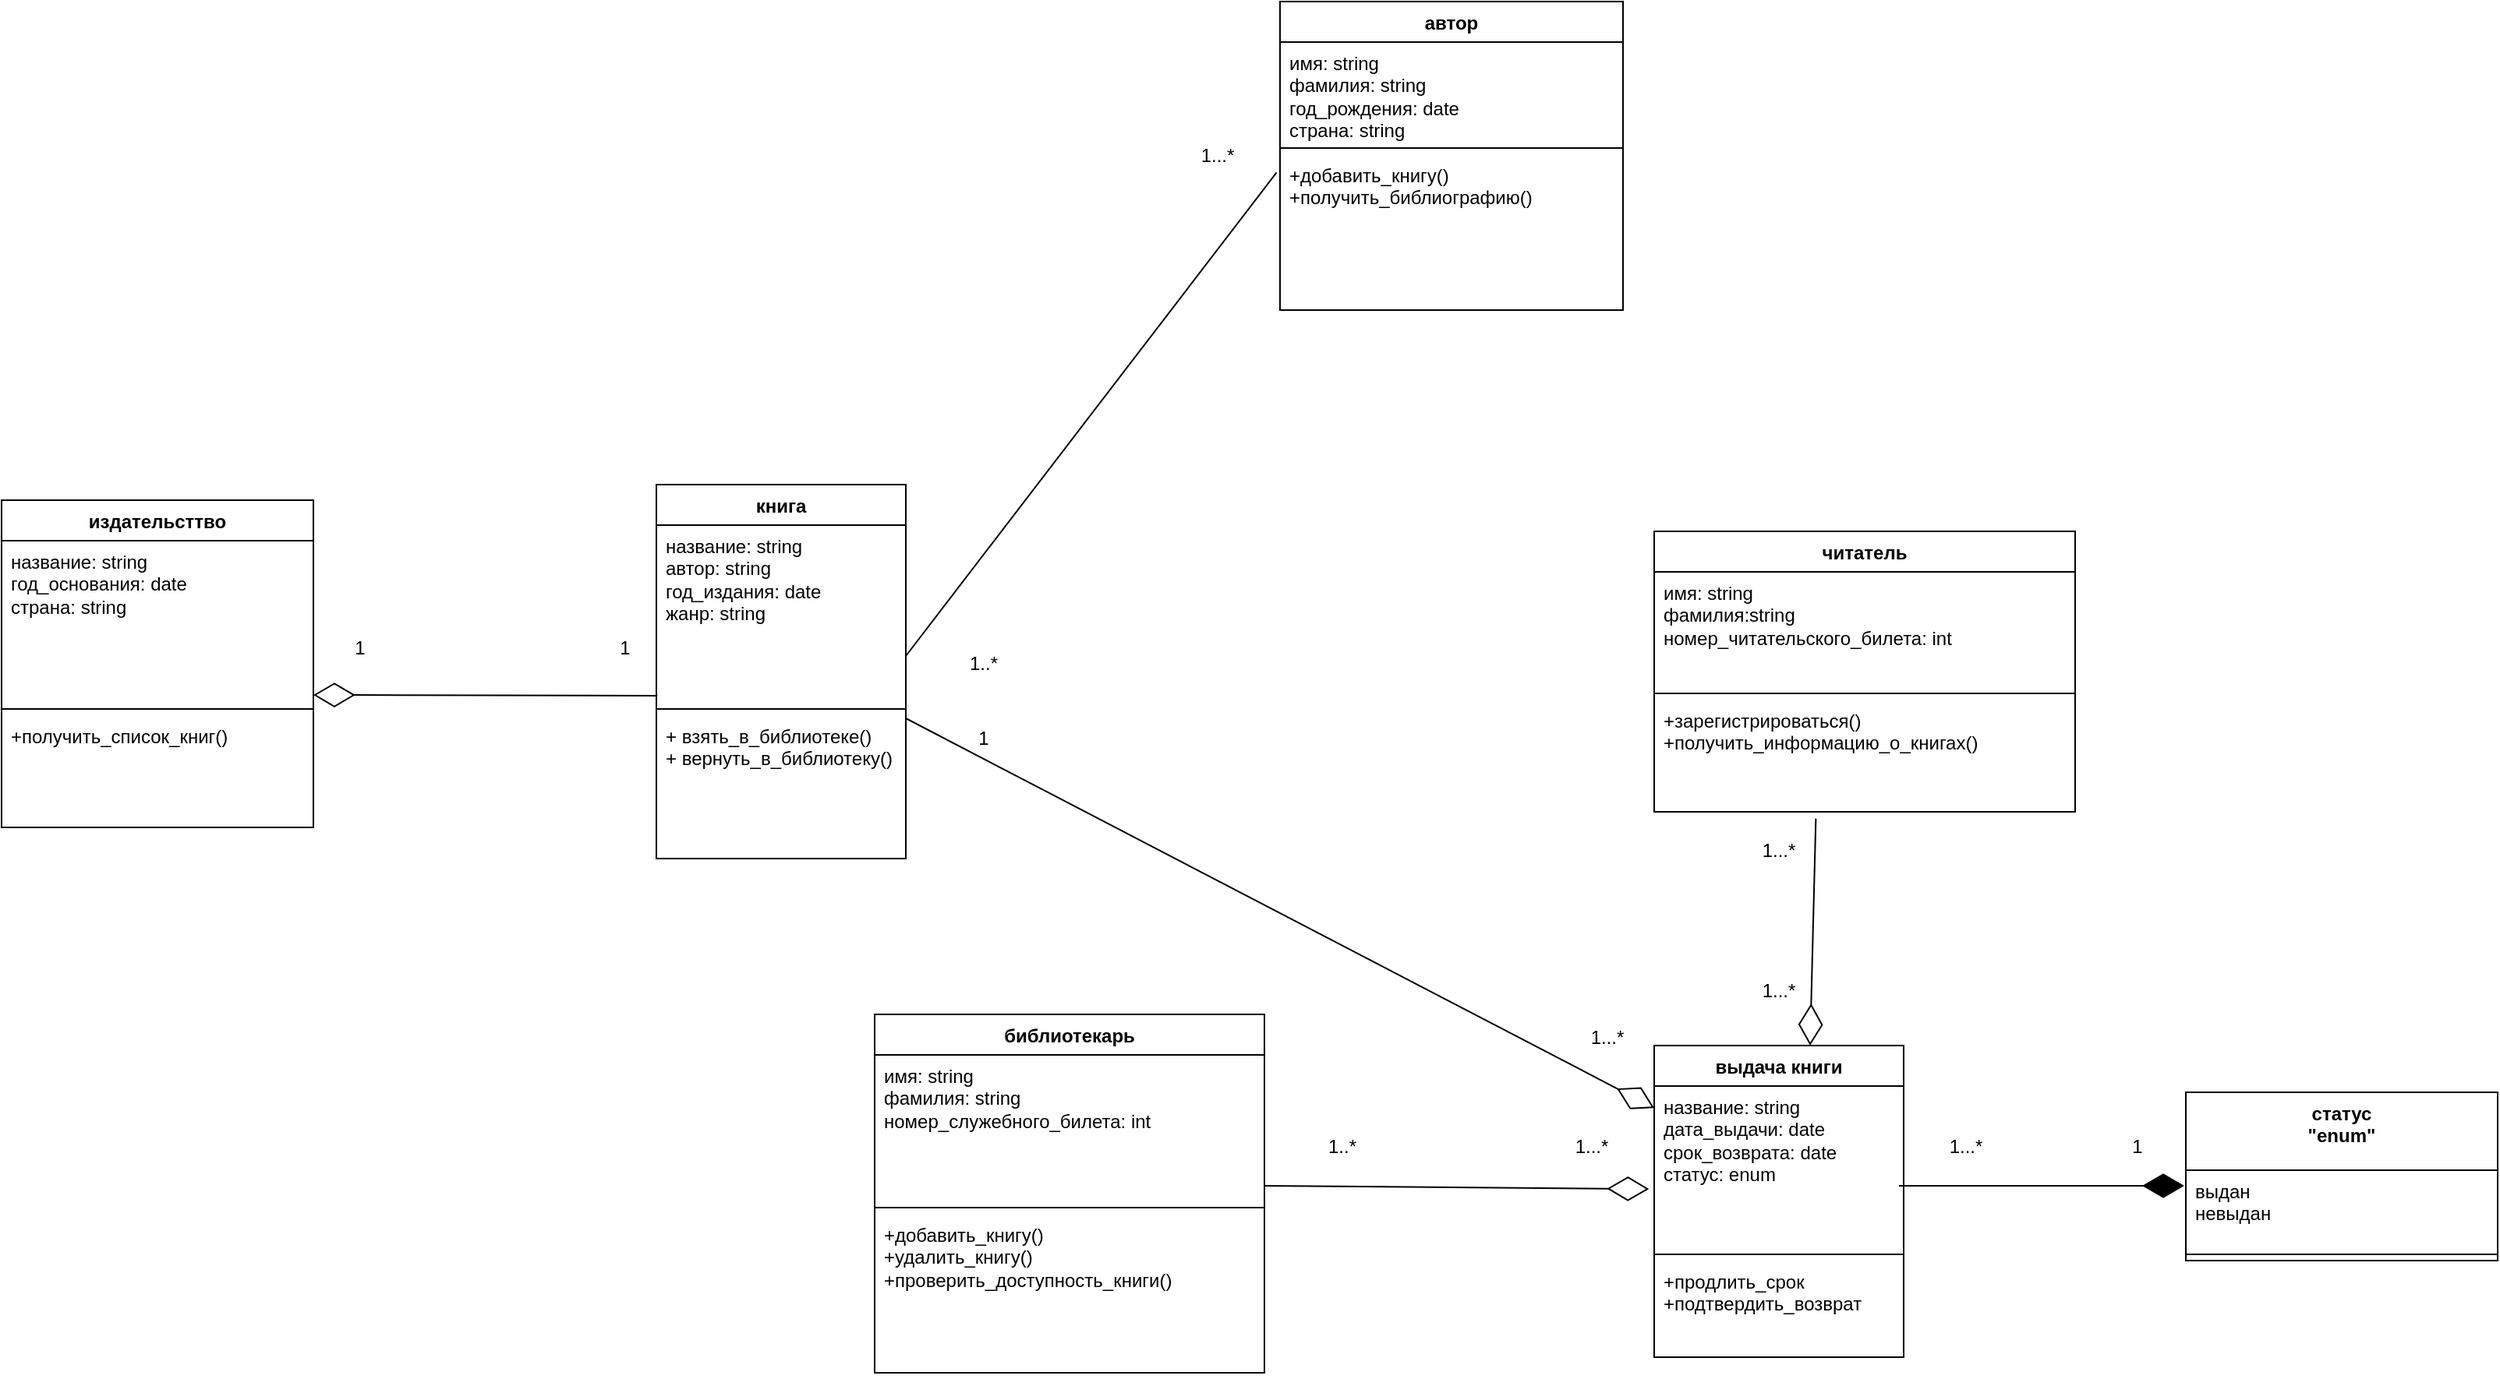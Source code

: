 <mxfile version="28.0.7">
  <diagram name="Страница — 1" id="nXQY2AvJAwLtZM8BchyJ">
    <mxGraphModel dx="3156" dy="2224" grid="1" gridSize="10" guides="1" tooltips="1" connect="1" arrows="1" fold="1" page="1" pageScale="1" pageWidth="827" pageHeight="1169" math="0" shadow="0">
      <root>
        <mxCell id="0" />
        <mxCell id="1" parent="0" />
        <mxCell id="Z1yPOYR2FXF6yf4r_pl1-2" value="книга" style="swimlane;fontStyle=1;align=center;verticalAlign=top;childLayout=stackLayout;horizontal=1;startSize=26;horizontalStack=0;resizeParent=1;resizeParentMax=0;resizeLast=0;collapsible=1;marginBottom=0;whiteSpace=wrap;html=1;" vertex="1" parent="1">
          <mxGeometry x="60" y="170" width="160" height="240" as="geometry" />
        </mxCell>
        <mxCell id="Z1yPOYR2FXF6yf4r_pl1-3" value="название: string&lt;br&gt;&lt;div&gt;автор:&amp;nbsp;string&lt;br&gt;год_издания: date&lt;br&gt;жанр: string&lt;br&gt;&lt;br&gt;&lt;/div&gt;" style="text;strokeColor=none;fillColor=none;align=left;verticalAlign=top;spacingLeft=4;spacingRight=4;overflow=hidden;rotatable=0;points=[[0,0.5],[1,0.5]];portConstraint=eastwest;whiteSpace=wrap;html=1;" vertex="1" parent="Z1yPOYR2FXF6yf4r_pl1-2">
          <mxGeometry y="26" width="160" height="114" as="geometry" />
        </mxCell>
        <mxCell id="Z1yPOYR2FXF6yf4r_pl1-4" value="" style="line;strokeWidth=1;fillColor=none;align=left;verticalAlign=middle;spacingTop=-1;spacingLeft=3;spacingRight=3;rotatable=0;labelPosition=right;points=[];portConstraint=eastwest;strokeColor=inherit;" vertex="1" parent="Z1yPOYR2FXF6yf4r_pl1-2">
          <mxGeometry y="140" width="160" height="8" as="geometry" />
        </mxCell>
        <mxCell id="Z1yPOYR2FXF6yf4r_pl1-5" value="+ взять_в_библиотеке()&lt;br&gt;+ вернуть_в_библиотеку()" style="text;strokeColor=none;fillColor=none;align=left;verticalAlign=top;spacingLeft=4;spacingRight=4;overflow=hidden;rotatable=0;points=[[0,0.5],[1,0.5]];portConstraint=eastwest;whiteSpace=wrap;html=1;" vertex="1" parent="Z1yPOYR2FXF6yf4r_pl1-2">
          <mxGeometry y="148" width="160" height="92" as="geometry" />
        </mxCell>
        <mxCell id="Z1yPOYR2FXF6yf4r_pl1-6" value="читатель" style="swimlane;fontStyle=1;align=center;verticalAlign=top;childLayout=stackLayout;horizontal=1;startSize=26;horizontalStack=0;resizeParent=1;resizeParentMax=0;resizeLast=0;collapsible=1;marginBottom=0;whiteSpace=wrap;html=1;" vertex="1" parent="1">
          <mxGeometry x="700" y="200" width="270" height="180" as="geometry" />
        </mxCell>
        <mxCell id="Z1yPOYR2FXF6yf4r_pl1-7" value="имя:&amp;nbsp;string&lt;br&gt;фамилия:string &lt;br&gt;номер_читательского_билета: int" style="text;strokeColor=none;fillColor=none;align=left;verticalAlign=top;spacingLeft=4;spacingRight=4;overflow=hidden;rotatable=0;points=[[0,0.5],[1,0.5]];portConstraint=eastwest;whiteSpace=wrap;html=1;" vertex="1" parent="Z1yPOYR2FXF6yf4r_pl1-6">
          <mxGeometry y="26" width="270" height="74" as="geometry" />
        </mxCell>
        <mxCell id="Z1yPOYR2FXF6yf4r_pl1-8" value="" style="line;strokeWidth=1;fillColor=none;align=left;verticalAlign=middle;spacingTop=-1;spacingLeft=3;spacingRight=3;rotatable=0;labelPosition=right;points=[];portConstraint=eastwest;strokeColor=inherit;" vertex="1" parent="Z1yPOYR2FXF6yf4r_pl1-6">
          <mxGeometry y="100" width="270" height="8" as="geometry" />
        </mxCell>
        <mxCell id="Z1yPOYR2FXF6yf4r_pl1-9" value="+зарегистрироваться()&lt;br&gt;+получить_информацию_о_книгах()" style="text;strokeColor=none;fillColor=none;align=left;verticalAlign=top;spacingLeft=4;spacingRight=4;overflow=hidden;rotatable=0;points=[[0,0.5],[1,0.5]];portConstraint=eastwest;whiteSpace=wrap;html=1;" vertex="1" parent="Z1yPOYR2FXF6yf4r_pl1-6">
          <mxGeometry y="108" width="270" height="72" as="geometry" />
        </mxCell>
        <mxCell id="Z1yPOYR2FXF6yf4r_pl1-10" value="библиотекарь" style="swimlane;fontStyle=1;align=center;verticalAlign=top;childLayout=stackLayout;horizontal=1;startSize=26;horizontalStack=0;resizeParent=1;resizeParentMax=0;resizeLast=0;collapsible=1;marginBottom=0;whiteSpace=wrap;html=1;" vertex="1" parent="1">
          <mxGeometry x="200" y="510" width="250" height="230" as="geometry" />
        </mxCell>
        <mxCell id="Z1yPOYR2FXF6yf4r_pl1-11" value="имя: string&lt;br&gt;фамилия:&amp;nbsp;string&lt;br&gt;номер_служебного_билета: int" style="text;strokeColor=none;fillColor=none;align=left;verticalAlign=top;spacingLeft=4;spacingRight=4;overflow=hidden;rotatable=0;points=[[0,0.5],[1,0.5]];portConstraint=eastwest;whiteSpace=wrap;html=1;" vertex="1" parent="Z1yPOYR2FXF6yf4r_pl1-10">
          <mxGeometry y="26" width="250" height="94" as="geometry" />
        </mxCell>
        <mxCell id="Z1yPOYR2FXF6yf4r_pl1-12" value="" style="line;strokeWidth=1;fillColor=none;align=left;verticalAlign=middle;spacingTop=-1;spacingLeft=3;spacingRight=3;rotatable=0;labelPosition=right;points=[];portConstraint=eastwest;strokeColor=inherit;" vertex="1" parent="Z1yPOYR2FXF6yf4r_pl1-10">
          <mxGeometry y="120" width="250" height="8" as="geometry" />
        </mxCell>
        <mxCell id="Z1yPOYR2FXF6yf4r_pl1-13" value="+добавить_книгу()&lt;br&gt;+удалить_книгу()&lt;br&gt;+проверить_доступность_книги()" style="text;strokeColor=none;fillColor=none;align=left;verticalAlign=top;spacingLeft=4;spacingRight=4;overflow=hidden;rotatable=0;points=[[0,0.5],[1,0.5]];portConstraint=eastwest;whiteSpace=wrap;html=1;" vertex="1" parent="Z1yPOYR2FXF6yf4r_pl1-10">
          <mxGeometry y="128" width="250" height="102" as="geometry" />
        </mxCell>
        <mxCell id="Z1yPOYR2FXF6yf4r_pl1-14" value="автор" style="swimlane;fontStyle=1;align=center;verticalAlign=top;childLayout=stackLayout;horizontal=1;startSize=26;horizontalStack=0;resizeParent=1;resizeParentMax=0;resizeLast=0;collapsible=1;marginBottom=0;whiteSpace=wrap;html=1;" vertex="1" parent="1">
          <mxGeometry x="460" y="-140" width="220" height="198" as="geometry" />
        </mxCell>
        <mxCell id="Z1yPOYR2FXF6yf4r_pl1-15" value="имя: string&lt;br&gt;фамилия:&amp;nbsp;string&lt;br&gt;год_рождения: date&lt;br&gt;страна:&amp;nbsp;string" style="text;strokeColor=none;fillColor=none;align=left;verticalAlign=top;spacingLeft=4;spacingRight=4;overflow=hidden;rotatable=0;points=[[0,0.5],[1,0.5]];portConstraint=eastwest;whiteSpace=wrap;html=1;" vertex="1" parent="Z1yPOYR2FXF6yf4r_pl1-14">
          <mxGeometry y="26" width="220" height="64" as="geometry" />
        </mxCell>
        <mxCell id="Z1yPOYR2FXF6yf4r_pl1-16" value="" style="line;strokeWidth=1;fillColor=none;align=left;verticalAlign=middle;spacingTop=-1;spacingLeft=3;spacingRight=3;rotatable=0;labelPosition=right;points=[];portConstraint=eastwest;strokeColor=inherit;" vertex="1" parent="Z1yPOYR2FXF6yf4r_pl1-14">
          <mxGeometry y="90" width="220" height="8" as="geometry" />
        </mxCell>
        <mxCell id="Z1yPOYR2FXF6yf4r_pl1-17" value="+добавить_книгу()&lt;br&gt;+получить_библиографию()" style="text;strokeColor=none;fillColor=none;align=left;verticalAlign=top;spacingLeft=4;spacingRight=4;overflow=hidden;rotatable=0;points=[[0,0.5],[1,0.5]];portConstraint=eastwest;whiteSpace=wrap;html=1;" vertex="1" parent="Z1yPOYR2FXF6yf4r_pl1-14">
          <mxGeometry y="98" width="220" height="100" as="geometry" />
        </mxCell>
        <mxCell id="Z1yPOYR2FXF6yf4r_pl1-18" value="издательсттво" style="swimlane;fontStyle=1;align=center;verticalAlign=top;childLayout=stackLayout;horizontal=1;startSize=26;horizontalStack=0;resizeParent=1;resizeParentMax=0;resizeLast=0;collapsible=1;marginBottom=0;whiteSpace=wrap;html=1;" vertex="1" parent="1">
          <mxGeometry x="-360" y="180" width="200" height="210" as="geometry" />
        </mxCell>
        <mxCell id="Z1yPOYR2FXF6yf4r_pl1-19" value="название:&amp;nbsp;string&lt;div&gt;год_основания: date&lt;/div&gt;&lt;div&gt;страна:&amp;nbsp;string&lt;/div&gt;" style="text;strokeColor=none;fillColor=none;align=left;verticalAlign=top;spacingLeft=4;spacingRight=4;overflow=hidden;rotatable=0;points=[[0,0.5],[1,0.5]];portConstraint=eastwest;whiteSpace=wrap;html=1;" vertex="1" parent="Z1yPOYR2FXF6yf4r_pl1-18">
          <mxGeometry y="26" width="200" height="104" as="geometry" />
        </mxCell>
        <mxCell id="Z1yPOYR2FXF6yf4r_pl1-20" value="" style="line;strokeWidth=1;fillColor=none;align=left;verticalAlign=middle;spacingTop=-1;spacingLeft=3;spacingRight=3;rotatable=0;labelPosition=right;points=[];portConstraint=eastwest;strokeColor=inherit;" vertex="1" parent="Z1yPOYR2FXF6yf4r_pl1-18">
          <mxGeometry y="130" width="200" height="8" as="geometry" />
        </mxCell>
        <mxCell id="Z1yPOYR2FXF6yf4r_pl1-21" value="+получить_список_книг()" style="text;strokeColor=none;fillColor=none;align=left;verticalAlign=top;spacingLeft=4;spacingRight=4;overflow=hidden;rotatable=0;points=[[0,0.5],[1,0.5]];portConstraint=eastwest;whiteSpace=wrap;html=1;" vertex="1" parent="Z1yPOYR2FXF6yf4r_pl1-18">
          <mxGeometry y="138" width="200" height="72" as="geometry" />
        </mxCell>
        <mxCell id="Z1yPOYR2FXF6yf4r_pl1-22" value="выдача книги" style="swimlane;fontStyle=1;align=center;verticalAlign=top;childLayout=stackLayout;horizontal=1;startSize=26;horizontalStack=0;resizeParent=1;resizeParentMax=0;resizeLast=0;collapsible=1;marginBottom=0;whiteSpace=wrap;html=1;" vertex="1" parent="1">
          <mxGeometry x="700" y="530" width="160" height="200" as="geometry" />
        </mxCell>
        <mxCell id="Z1yPOYR2FXF6yf4r_pl1-23" value="&lt;div&gt;название: string&lt;/div&gt;дата_выдачи: date&lt;br&gt;срок_возврата: date&lt;br&gt;статус: enum&lt;div&gt;&lt;br/&gt;&lt;/div&gt;" style="text;strokeColor=none;fillColor=none;align=left;verticalAlign=top;spacingLeft=4;spacingRight=4;overflow=hidden;rotatable=0;points=[[0,0.5],[1,0.5]];portConstraint=eastwest;whiteSpace=wrap;html=1;" vertex="1" parent="Z1yPOYR2FXF6yf4r_pl1-22">
          <mxGeometry y="26" width="160" height="104" as="geometry" />
        </mxCell>
        <mxCell id="Z1yPOYR2FXF6yf4r_pl1-24" value="" style="line;strokeWidth=1;fillColor=none;align=left;verticalAlign=middle;spacingTop=-1;spacingLeft=3;spacingRight=3;rotatable=0;labelPosition=right;points=[];portConstraint=eastwest;strokeColor=inherit;" vertex="1" parent="Z1yPOYR2FXF6yf4r_pl1-22">
          <mxGeometry y="130" width="160" height="8" as="geometry" />
        </mxCell>
        <mxCell id="Z1yPOYR2FXF6yf4r_pl1-25" value="+продлить_срок&lt;br&gt;+подтвердить_возврат" style="text;strokeColor=none;fillColor=none;align=left;verticalAlign=top;spacingLeft=4;spacingRight=4;overflow=hidden;rotatable=0;points=[[0,0.5],[1,0.5]];portConstraint=eastwest;whiteSpace=wrap;html=1;" vertex="1" parent="Z1yPOYR2FXF6yf4r_pl1-22">
          <mxGeometry y="138" width="160" height="62" as="geometry" />
        </mxCell>
        <mxCell id="Z1yPOYR2FXF6yf4r_pl1-26" value="статус&lt;div&gt;&quot;enum&quot;&lt;/div&gt;" style="swimlane;fontStyle=1;align=center;verticalAlign=top;childLayout=stackLayout;horizontal=1;startSize=50;horizontalStack=0;resizeParent=1;resizeParentMax=0;resizeLast=0;collapsible=1;marginBottom=0;whiteSpace=wrap;html=1;" vertex="1" parent="1">
          <mxGeometry x="1041" y="560" width="200" height="108" as="geometry" />
        </mxCell>
        <mxCell id="Z1yPOYR2FXF6yf4r_pl1-27" value="выдан&lt;div&gt;невыдан&lt;/div&gt;" style="text;strokeColor=none;fillColor=none;align=left;verticalAlign=top;spacingLeft=4;spacingRight=4;overflow=hidden;rotatable=0;points=[[0,0.5],[1,0.5]];portConstraint=eastwest;whiteSpace=wrap;html=1;" vertex="1" parent="Z1yPOYR2FXF6yf4r_pl1-26">
          <mxGeometry y="50" width="200" height="50" as="geometry" />
        </mxCell>
        <mxCell id="Z1yPOYR2FXF6yf4r_pl1-28" value="" style="line;strokeWidth=1;fillColor=none;align=left;verticalAlign=middle;spacingTop=-1;spacingLeft=3;spacingRight=3;rotatable=0;labelPosition=right;points=[];portConstraint=eastwest;strokeColor=inherit;" vertex="1" parent="Z1yPOYR2FXF6yf4r_pl1-26">
          <mxGeometry y="100" width="200" height="8" as="geometry" />
        </mxCell>
        <mxCell id="Z1yPOYR2FXF6yf4r_pl1-34" value="" style="endArrow=none;html=1;rounded=0;entryX=-0.01;entryY=0.117;entryDx=0;entryDy=0;entryPerimeter=0;" edge="1" parent="1" target="Z1yPOYR2FXF6yf4r_pl1-17">
          <mxGeometry width="50" height="50" relative="1" as="geometry">
            <mxPoint x="220" y="280" as="sourcePoint" />
            <mxPoint x="270" y="230" as="targetPoint" />
          </mxGeometry>
        </mxCell>
        <mxCell id="Z1yPOYR2FXF6yf4r_pl1-36" value="1..*" style="text;html=1;align=center;verticalAlign=middle;whiteSpace=wrap;rounded=0;" vertex="1" parent="1">
          <mxGeometry x="240" y="270" width="60" height="30" as="geometry" />
        </mxCell>
        <mxCell id="Z1yPOYR2FXF6yf4r_pl1-37" value="1...*" style="text;html=1;align=center;verticalAlign=middle;whiteSpace=wrap;rounded=0;" vertex="1" parent="1">
          <mxGeometry x="390" y="-56" width="60" height="30" as="geometry" />
        </mxCell>
        <mxCell id="Z1yPOYR2FXF6yf4r_pl1-39" value="" style="endArrow=diamondThin;endFill=0;endSize=24;html=1;rounded=0;exitX=0.004;exitY=0.96;exitDx=0;exitDy=0;exitPerimeter=0;" edge="1" parent="1" source="Z1yPOYR2FXF6yf4r_pl1-3">
          <mxGeometry width="160" relative="1" as="geometry">
            <mxPoint x="-140" y="260" as="sourcePoint" />
            <mxPoint x="-160" y="305" as="targetPoint" />
          </mxGeometry>
        </mxCell>
        <mxCell id="Z1yPOYR2FXF6yf4r_pl1-40" value="1" style="text;html=1;align=center;verticalAlign=middle;whiteSpace=wrap;rounded=0;" vertex="1" parent="1">
          <mxGeometry x="-160" y="260" width="60" height="30" as="geometry" />
        </mxCell>
        <mxCell id="Z1yPOYR2FXF6yf4r_pl1-41" value="1" style="text;html=1;align=center;verticalAlign=middle;whiteSpace=wrap;rounded=0;" vertex="1" parent="1">
          <mxGeometry x="10" y="260" width="60" height="30" as="geometry" />
        </mxCell>
        <mxCell id="Z1yPOYR2FXF6yf4r_pl1-43" value="" style="endArrow=diamondThin;endFill=0;endSize=24;html=1;rounded=0;exitX=0.384;exitY=1.06;exitDx=0;exitDy=0;exitPerimeter=0;" edge="1" parent="1" source="Z1yPOYR2FXF6yf4r_pl1-9">
          <mxGeometry width="160" relative="1" as="geometry">
            <mxPoint x="790" y="520" as="sourcePoint" />
            <mxPoint x="800" y="530" as="targetPoint" />
          </mxGeometry>
        </mxCell>
        <mxCell id="Z1yPOYR2FXF6yf4r_pl1-44" value="1...*" style="text;html=1;align=center;verticalAlign=middle;whiteSpace=wrap;rounded=0;" vertex="1" parent="1">
          <mxGeometry x="750" y="390" width="60" height="30" as="geometry" />
        </mxCell>
        <mxCell id="Z1yPOYR2FXF6yf4r_pl1-45" value="1...*" style="text;html=1;align=center;verticalAlign=middle;whiteSpace=wrap;rounded=0;" vertex="1" parent="1">
          <mxGeometry x="750" y="480" width="60" height="30" as="geometry" />
        </mxCell>
        <mxCell id="Z1yPOYR2FXF6yf4r_pl1-46" value="" style="endArrow=diamondThin;endFill=0;endSize=24;html=1;rounded=0;entryX=-0.021;entryY=0.635;entryDx=0;entryDy=0;entryPerimeter=0;" edge="1" parent="1" target="Z1yPOYR2FXF6yf4r_pl1-23">
          <mxGeometry width="160" relative="1" as="geometry">
            <mxPoint x="450" y="620" as="sourcePoint" />
            <mxPoint x="610" y="620" as="targetPoint" />
          </mxGeometry>
        </mxCell>
        <mxCell id="Z1yPOYR2FXF6yf4r_pl1-47" value="1..*" style="text;html=1;align=center;verticalAlign=middle;whiteSpace=wrap;rounded=0;" vertex="1" parent="1">
          <mxGeometry x="470" y="580" width="60" height="30" as="geometry" />
        </mxCell>
        <mxCell id="Z1yPOYR2FXF6yf4r_pl1-48" value="1...*" style="text;html=1;align=center;verticalAlign=middle;whiteSpace=wrap;rounded=0;" vertex="1" parent="1">
          <mxGeometry x="630" y="580" width="60" height="30" as="geometry" />
        </mxCell>
        <mxCell id="Z1yPOYR2FXF6yf4r_pl1-49" value="" style="endArrow=diamondThin;endFill=0;endSize=24;html=1;rounded=0;entryX=0;entryY=0.135;entryDx=0;entryDy=0;entryPerimeter=0;" edge="1" parent="1" target="Z1yPOYR2FXF6yf4r_pl1-23">
          <mxGeometry width="160" relative="1" as="geometry">
            <mxPoint x="220" y="320" as="sourcePoint" />
            <mxPoint x="380" y="320" as="targetPoint" />
          </mxGeometry>
        </mxCell>
        <mxCell id="Z1yPOYR2FXF6yf4r_pl1-50" value="1" style="text;html=1;align=center;verticalAlign=middle;whiteSpace=wrap;rounded=0;" vertex="1" parent="1">
          <mxGeometry x="240" y="318" width="60" height="30" as="geometry" />
        </mxCell>
        <mxCell id="Z1yPOYR2FXF6yf4r_pl1-51" value="1...*" style="text;html=1;align=center;verticalAlign=middle;whiteSpace=wrap;rounded=0;" vertex="1" parent="1">
          <mxGeometry x="640" y="510" width="60" height="30" as="geometry" />
        </mxCell>
        <mxCell id="Z1yPOYR2FXF6yf4r_pl1-55" value="" style="endArrow=diamondThin;endFill=1;endSize=24;html=1;rounded=0;" edge="1" parent="1">
          <mxGeometry width="160" relative="1" as="geometry">
            <mxPoint x="857" y="620" as="sourcePoint" />
            <mxPoint x="1040" y="620" as="targetPoint" />
          </mxGeometry>
        </mxCell>
        <mxCell id="Z1yPOYR2FXF6yf4r_pl1-57" value="1...*" style="text;html=1;align=center;verticalAlign=middle;whiteSpace=wrap;rounded=0;" vertex="1" parent="1">
          <mxGeometry x="870" y="580" width="60" height="30" as="geometry" />
        </mxCell>
        <mxCell id="Z1yPOYR2FXF6yf4r_pl1-58" value="1" style="text;html=1;align=center;verticalAlign=middle;whiteSpace=wrap;rounded=0;" vertex="1" parent="1">
          <mxGeometry x="980" y="580" width="60" height="30" as="geometry" />
        </mxCell>
      </root>
    </mxGraphModel>
  </diagram>
</mxfile>
